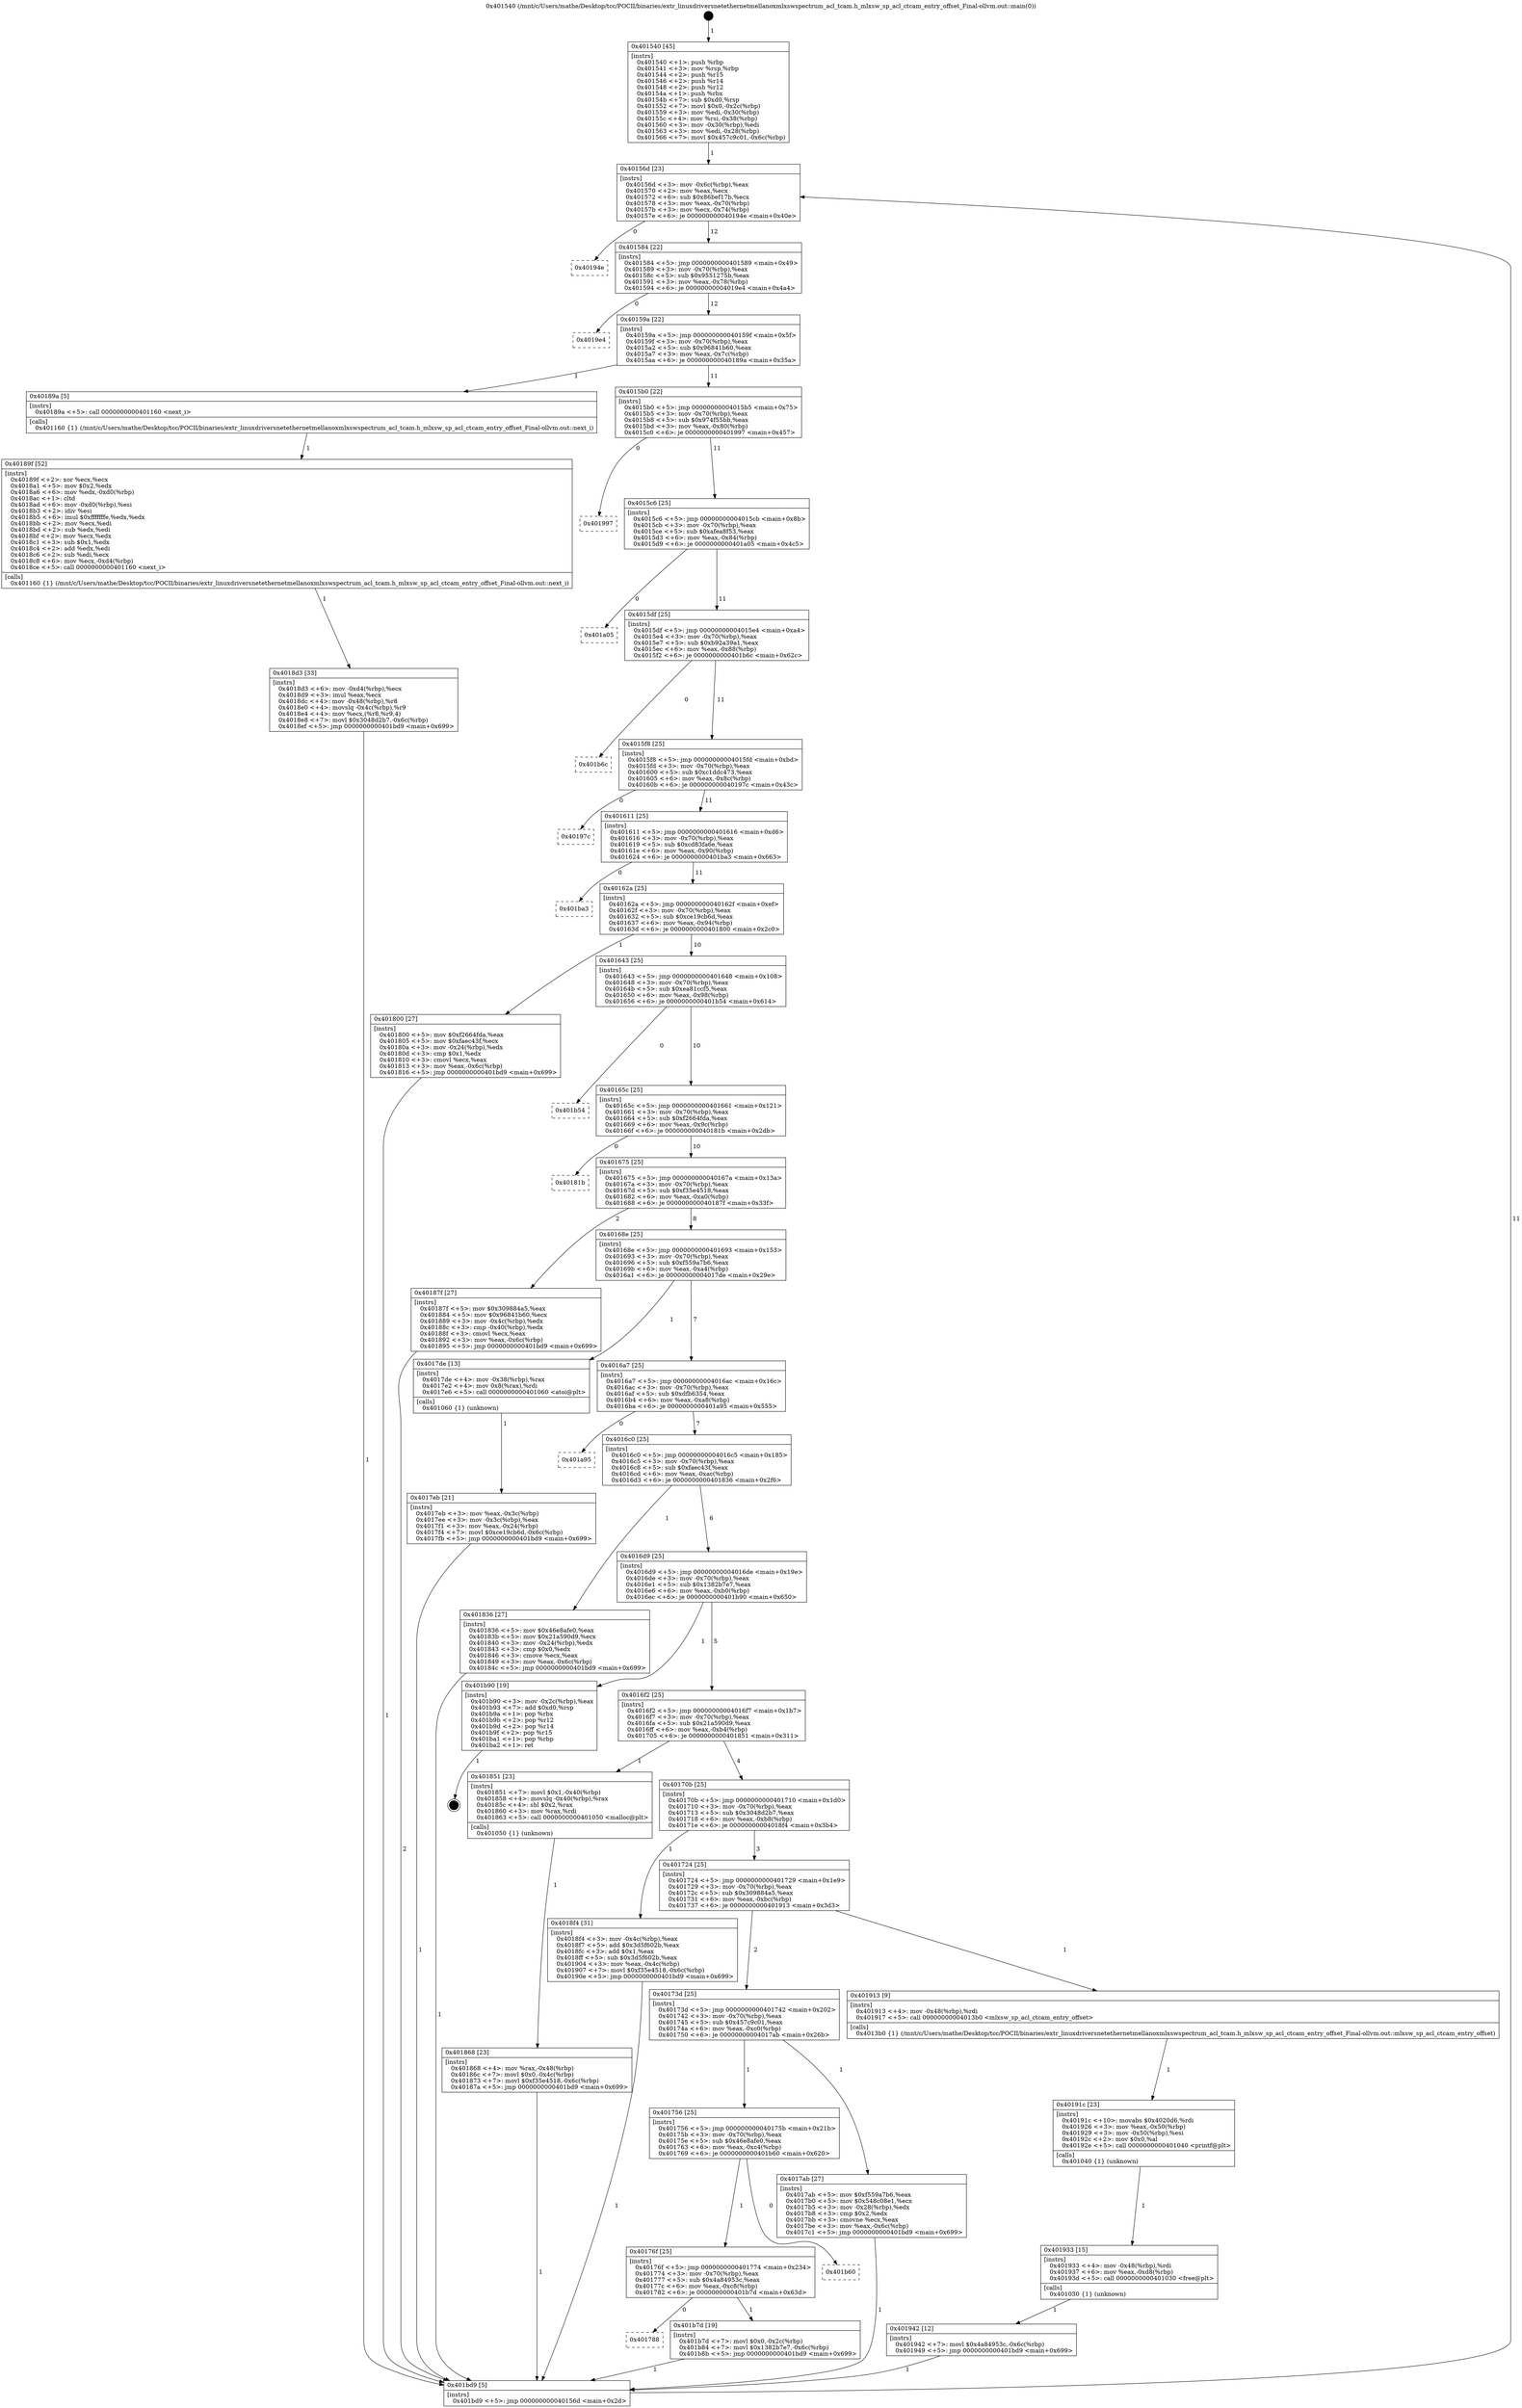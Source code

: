 digraph "0x401540" {
  label = "0x401540 (/mnt/c/Users/mathe/Desktop/tcc/POCII/binaries/extr_linuxdriversnetethernetmellanoxmlxswspectrum_acl_tcam.h_mlxsw_sp_acl_ctcam_entry_offset_Final-ollvm.out::main(0))"
  labelloc = "t"
  node[shape=record]

  Entry [label="",width=0.3,height=0.3,shape=circle,fillcolor=black,style=filled]
  "0x40156d" [label="{
     0x40156d [23]\l
     | [instrs]\l
     &nbsp;&nbsp;0x40156d \<+3\>: mov -0x6c(%rbp),%eax\l
     &nbsp;&nbsp;0x401570 \<+2\>: mov %eax,%ecx\l
     &nbsp;&nbsp;0x401572 \<+6\>: sub $0x86bef17b,%ecx\l
     &nbsp;&nbsp;0x401578 \<+3\>: mov %eax,-0x70(%rbp)\l
     &nbsp;&nbsp;0x40157b \<+3\>: mov %ecx,-0x74(%rbp)\l
     &nbsp;&nbsp;0x40157e \<+6\>: je 000000000040194e \<main+0x40e\>\l
  }"]
  "0x40194e" [label="{
     0x40194e\l
  }", style=dashed]
  "0x401584" [label="{
     0x401584 [22]\l
     | [instrs]\l
     &nbsp;&nbsp;0x401584 \<+5\>: jmp 0000000000401589 \<main+0x49\>\l
     &nbsp;&nbsp;0x401589 \<+3\>: mov -0x70(%rbp),%eax\l
     &nbsp;&nbsp;0x40158c \<+5\>: sub $0x9551275b,%eax\l
     &nbsp;&nbsp;0x401591 \<+3\>: mov %eax,-0x78(%rbp)\l
     &nbsp;&nbsp;0x401594 \<+6\>: je 00000000004019e4 \<main+0x4a4\>\l
  }"]
  Exit [label="",width=0.3,height=0.3,shape=circle,fillcolor=black,style=filled,peripheries=2]
  "0x4019e4" [label="{
     0x4019e4\l
  }", style=dashed]
  "0x40159a" [label="{
     0x40159a [22]\l
     | [instrs]\l
     &nbsp;&nbsp;0x40159a \<+5\>: jmp 000000000040159f \<main+0x5f\>\l
     &nbsp;&nbsp;0x40159f \<+3\>: mov -0x70(%rbp),%eax\l
     &nbsp;&nbsp;0x4015a2 \<+5\>: sub $0x96841b60,%eax\l
     &nbsp;&nbsp;0x4015a7 \<+3\>: mov %eax,-0x7c(%rbp)\l
     &nbsp;&nbsp;0x4015aa \<+6\>: je 000000000040189a \<main+0x35a\>\l
  }"]
  "0x401788" [label="{
     0x401788\l
  }", style=dashed]
  "0x40189a" [label="{
     0x40189a [5]\l
     | [instrs]\l
     &nbsp;&nbsp;0x40189a \<+5\>: call 0000000000401160 \<next_i\>\l
     | [calls]\l
     &nbsp;&nbsp;0x401160 \{1\} (/mnt/c/Users/mathe/Desktop/tcc/POCII/binaries/extr_linuxdriversnetethernetmellanoxmlxswspectrum_acl_tcam.h_mlxsw_sp_acl_ctcam_entry_offset_Final-ollvm.out::next_i)\l
  }"]
  "0x4015b0" [label="{
     0x4015b0 [22]\l
     | [instrs]\l
     &nbsp;&nbsp;0x4015b0 \<+5\>: jmp 00000000004015b5 \<main+0x75\>\l
     &nbsp;&nbsp;0x4015b5 \<+3\>: mov -0x70(%rbp),%eax\l
     &nbsp;&nbsp;0x4015b8 \<+5\>: sub $0x974f55bb,%eax\l
     &nbsp;&nbsp;0x4015bd \<+3\>: mov %eax,-0x80(%rbp)\l
     &nbsp;&nbsp;0x4015c0 \<+6\>: je 0000000000401997 \<main+0x457\>\l
  }"]
  "0x401b7d" [label="{
     0x401b7d [19]\l
     | [instrs]\l
     &nbsp;&nbsp;0x401b7d \<+7\>: movl $0x0,-0x2c(%rbp)\l
     &nbsp;&nbsp;0x401b84 \<+7\>: movl $0x1382b7e7,-0x6c(%rbp)\l
     &nbsp;&nbsp;0x401b8b \<+5\>: jmp 0000000000401bd9 \<main+0x699\>\l
  }"]
  "0x401997" [label="{
     0x401997\l
  }", style=dashed]
  "0x4015c6" [label="{
     0x4015c6 [25]\l
     | [instrs]\l
     &nbsp;&nbsp;0x4015c6 \<+5\>: jmp 00000000004015cb \<main+0x8b\>\l
     &nbsp;&nbsp;0x4015cb \<+3\>: mov -0x70(%rbp),%eax\l
     &nbsp;&nbsp;0x4015ce \<+5\>: sub $0xafea8f53,%eax\l
     &nbsp;&nbsp;0x4015d3 \<+6\>: mov %eax,-0x84(%rbp)\l
     &nbsp;&nbsp;0x4015d9 \<+6\>: je 0000000000401a05 \<main+0x4c5\>\l
  }"]
  "0x40176f" [label="{
     0x40176f [25]\l
     | [instrs]\l
     &nbsp;&nbsp;0x40176f \<+5\>: jmp 0000000000401774 \<main+0x234\>\l
     &nbsp;&nbsp;0x401774 \<+3\>: mov -0x70(%rbp),%eax\l
     &nbsp;&nbsp;0x401777 \<+5\>: sub $0x4a84953c,%eax\l
     &nbsp;&nbsp;0x40177c \<+6\>: mov %eax,-0xc8(%rbp)\l
     &nbsp;&nbsp;0x401782 \<+6\>: je 0000000000401b7d \<main+0x63d\>\l
  }"]
  "0x401a05" [label="{
     0x401a05\l
  }", style=dashed]
  "0x4015df" [label="{
     0x4015df [25]\l
     | [instrs]\l
     &nbsp;&nbsp;0x4015df \<+5\>: jmp 00000000004015e4 \<main+0xa4\>\l
     &nbsp;&nbsp;0x4015e4 \<+3\>: mov -0x70(%rbp),%eax\l
     &nbsp;&nbsp;0x4015e7 \<+5\>: sub $0xb92a39a1,%eax\l
     &nbsp;&nbsp;0x4015ec \<+6\>: mov %eax,-0x88(%rbp)\l
     &nbsp;&nbsp;0x4015f2 \<+6\>: je 0000000000401b6c \<main+0x62c\>\l
  }"]
  "0x401b60" [label="{
     0x401b60\l
  }", style=dashed]
  "0x401b6c" [label="{
     0x401b6c\l
  }", style=dashed]
  "0x4015f8" [label="{
     0x4015f8 [25]\l
     | [instrs]\l
     &nbsp;&nbsp;0x4015f8 \<+5\>: jmp 00000000004015fd \<main+0xbd\>\l
     &nbsp;&nbsp;0x4015fd \<+3\>: mov -0x70(%rbp),%eax\l
     &nbsp;&nbsp;0x401600 \<+5\>: sub $0xc1ddc473,%eax\l
     &nbsp;&nbsp;0x401605 \<+6\>: mov %eax,-0x8c(%rbp)\l
     &nbsp;&nbsp;0x40160b \<+6\>: je 000000000040197c \<main+0x43c\>\l
  }"]
  "0x401942" [label="{
     0x401942 [12]\l
     | [instrs]\l
     &nbsp;&nbsp;0x401942 \<+7\>: movl $0x4a84953c,-0x6c(%rbp)\l
     &nbsp;&nbsp;0x401949 \<+5\>: jmp 0000000000401bd9 \<main+0x699\>\l
  }"]
  "0x40197c" [label="{
     0x40197c\l
  }", style=dashed]
  "0x401611" [label="{
     0x401611 [25]\l
     | [instrs]\l
     &nbsp;&nbsp;0x401611 \<+5\>: jmp 0000000000401616 \<main+0xd6\>\l
     &nbsp;&nbsp;0x401616 \<+3\>: mov -0x70(%rbp),%eax\l
     &nbsp;&nbsp;0x401619 \<+5\>: sub $0xcd83fa6e,%eax\l
     &nbsp;&nbsp;0x40161e \<+6\>: mov %eax,-0x90(%rbp)\l
     &nbsp;&nbsp;0x401624 \<+6\>: je 0000000000401ba3 \<main+0x663\>\l
  }"]
  "0x401933" [label="{
     0x401933 [15]\l
     | [instrs]\l
     &nbsp;&nbsp;0x401933 \<+4\>: mov -0x48(%rbp),%rdi\l
     &nbsp;&nbsp;0x401937 \<+6\>: mov %eax,-0xd8(%rbp)\l
     &nbsp;&nbsp;0x40193d \<+5\>: call 0000000000401030 \<free@plt\>\l
     | [calls]\l
     &nbsp;&nbsp;0x401030 \{1\} (unknown)\l
  }"]
  "0x401ba3" [label="{
     0x401ba3\l
  }", style=dashed]
  "0x40162a" [label="{
     0x40162a [25]\l
     | [instrs]\l
     &nbsp;&nbsp;0x40162a \<+5\>: jmp 000000000040162f \<main+0xef\>\l
     &nbsp;&nbsp;0x40162f \<+3\>: mov -0x70(%rbp),%eax\l
     &nbsp;&nbsp;0x401632 \<+5\>: sub $0xce19cb6d,%eax\l
     &nbsp;&nbsp;0x401637 \<+6\>: mov %eax,-0x94(%rbp)\l
     &nbsp;&nbsp;0x40163d \<+6\>: je 0000000000401800 \<main+0x2c0\>\l
  }"]
  "0x40191c" [label="{
     0x40191c [23]\l
     | [instrs]\l
     &nbsp;&nbsp;0x40191c \<+10\>: movabs $0x4020d6,%rdi\l
     &nbsp;&nbsp;0x401926 \<+3\>: mov %eax,-0x50(%rbp)\l
     &nbsp;&nbsp;0x401929 \<+3\>: mov -0x50(%rbp),%esi\l
     &nbsp;&nbsp;0x40192c \<+2\>: mov $0x0,%al\l
     &nbsp;&nbsp;0x40192e \<+5\>: call 0000000000401040 \<printf@plt\>\l
     | [calls]\l
     &nbsp;&nbsp;0x401040 \{1\} (unknown)\l
  }"]
  "0x401800" [label="{
     0x401800 [27]\l
     | [instrs]\l
     &nbsp;&nbsp;0x401800 \<+5\>: mov $0xf2664fda,%eax\l
     &nbsp;&nbsp;0x401805 \<+5\>: mov $0xfaec43f,%ecx\l
     &nbsp;&nbsp;0x40180a \<+3\>: mov -0x24(%rbp),%edx\l
     &nbsp;&nbsp;0x40180d \<+3\>: cmp $0x1,%edx\l
     &nbsp;&nbsp;0x401810 \<+3\>: cmovl %ecx,%eax\l
     &nbsp;&nbsp;0x401813 \<+3\>: mov %eax,-0x6c(%rbp)\l
     &nbsp;&nbsp;0x401816 \<+5\>: jmp 0000000000401bd9 \<main+0x699\>\l
  }"]
  "0x401643" [label="{
     0x401643 [25]\l
     | [instrs]\l
     &nbsp;&nbsp;0x401643 \<+5\>: jmp 0000000000401648 \<main+0x108\>\l
     &nbsp;&nbsp;0x401648 \<+3\>: mov -0x70(%rbp),%eax\l
     &nbsp;&nbsp;0x40164b \<+5\>: sub $0xea81ccf5,%eax\l
     &nbsp;&nbsp;0x401650 \<+6\>: mov %eax,-0x98(%rbp)\l
     &nbsp;&nbsp;0x401656 \<+6\>: je 0000000000401b54 \<main+0x614\>\l
  }"]
  "0x4018d3" [label="{
     0x4018d3 [33]\l
     | [instrs]\l
     &nbsp;&nbsp;0x4018d3 \<+6\>: mov -0xd4(%rbp),%ecx\l
     &nbsp;&nbsp;0x4018d9 \<+3\>: imul %eax,%ecx\l
     &nbsp;&nbsp;0x4018dc \<+4\>: mov -0x48(%rbp),%r8\l
     &nbsp;&nbsp;0x4018e0 \<+4\>: movslq -0x4c(%rbp),%r9\l
     &nbsp;&nbsp;0x4018e4 \<+4\>: mov %ecx,(%r8,%r9,4)\l
     &nbsp;&nbsp;0x4018e8 \<+7\>: movl $0x3048d2b7,-0x6c(%rbp)\l
     &nbsp;&nbsp;0x4018ef \<+5\>: jmp 0000000000401bd9 \<main+0x699\>\l
  }"]
  "0x401b54" [label="{
     0x401b54\l
  }", style=dashed]
  "0x40165c" [label="{
     0x40165c [25]\l
     | [instrs]\l
     &nbsp;&nbsp;0x40165c \<+5\>: jmp 0000000000401661 \<main+0x121\>\l
     &nbsp;&nbsp;0x401661 \<+3\>: mov -0x70(%rbp),%eax\l
     &nbsp;&nbsp;0x401664 \<+5\>: sub $0xf2664fda,%eax\l
     &nbsp;&nbsp;0x401669 \<+6\>: mov %eax,-0x9c(%rbp)\l
     &nbsp;&nbsp;0x40166f \<+6\>: je 000000000040181b \<main+0x2db\>\l
  }"]
  "0x40189f" [label="{
     0x40189f [52]\l
     | [instrs]\l
     &nbsp;&nbsp;0x40189f \<+2\>: xor %ecx,%ecx\l
     &nbsp;&nbsp;0x4018a1 \<+5\>: mov $0x2,%edx\l
     &nbsp;&nbsp;0x4018a6 \<+6\>: mov %edx,-0xd0(%rbp)\l
     &nbsp;&nbsp;0x4018ac \<+1\>: cltd\l
     &nbsp;&nbsp;0x4018ad \<+6\>: mov -0xd0(%rbp),%esi\l
     &nbsp;&nbsp;0x4018b3 \<+2\>: idiv %esi\l
     &nbsp;&nbsp;0x4018b5 \<+6\>: imul $0xfffffffe,%edx,%edx\l
     &nbsp;&nbsp;0x4018bb \<+2\>: mov %ecx,%edi\l
     &nbsp;&nbsp;0x4018bd \<+2\>: sub %edx,%edi\l
     &nbsp;&nbsp;0x4018bf \<+2\>: mov %ecx,%edx\l
     &nbsp;&nbsp;0x4018c1 \<+3\>: sub $0x1,%edx\l
     &nbsp;&nbsp;0x4018c4 \<+2\>: add %edx,%edi\l
     &nbsp;&nbsp;0x4018c6 \<+2\>: sub %edi,%ecx\l
     &nbsp;&nbsp;0x4018c8 \<+6\>: mov %ecx,-0xd4(%rbp)\l
     &nbsp;&nbsp;0x4018ce \<+5\>: call 0000000000401160 \<next_i\>\l
     | [calls]\l
     &nbsp;&nbsp;0x401160 \{1\} (/mnt/c/Users/mathe/Desktop/tcc/POCII/binaries/extr_linuxdriversnetethernetmellanoxmlxswspectrum_acl_tcam.h_mlxsw_sp_acl_ctcam_entry_offset_Final-ollvm.out::next_i)\l
  }"]
  "0x40181b" [label="{
     0x40181b\l
  }", style=dashed]
  "0x401675" [label="{
     0x401675 [25]\l
     | [instrs]\l
     &nbsp;&nbsp;0x401675 \<+5\>: jmp 000000000040167a \<main+0x13a\>\l
     &nbsp;&nbsp;0x40167a \<+3\>: mov -0x70(%rbp),%eax\l
     &nbsp;&nbsp;0x40167d \<+5\>: sub $0xf35e4518,%eax\l
     &nbsp;&nbsp;0x401682 \<+6\>: mov %eax,-0xa0(%rbp)\l
     &nbsp;&nbsp;0x401688 \<+6\>: je 000000000040187f \<main+0x33f\>\l
  }"]
  "0x401868" [label="{
     0x401868 [23]\l
     | [instrs]\l
     &nbsp;&nbsp;0x401868 \<+4\>: mov %rax,-0x48(%rbp)\l
     &nbsp;&nbsp;0x40186c \<+7\>: movl $0x0,-0x4c(%rbp)\l
     &nbsp;&nbsp;0x401873 \<+7\>: movl $0xf35e4518,-0x6c(%rbp)\l
     &nbsp;&nbsp;0x40187a \<+5\>: jmp 0000000000401bd9 \<main+0x699\>\l
  }"]
  "0x40187f" [label="{
     0x40187f [27]\l
     | [instrs]\l
     &nbsp;&nbsp;0x40187f \<+5\>: mov $0x309884a5,%eax\l
     &nbsp;&nbsp;0x401884 \<+5\>: mov $0x96841b60,%ecx\l
     &nbsp;&nbsp;0x401889 \<+3\>: mov -0x4c(%rbp),%edx\l
     &nbsp;&nbsp;0x40188c \<+3\>: cmp -0x40(%rbp),%edx\l
     &nbsp;&nbsp;0x40188f \<+3\>: cmovl %ecx,%eax\l
     &nbsp;&nbsp;0x401892 \<+3\>: mov %eax,-0x6c(%rbp)\l
     &nbsp;&nbsp;0x401895 \<+5\>: jmp 0000000000401bd9 \<main+0x699\>\l
  }"]
  "0x40168e" [label="{
     0x40168e [25]\l
     | [instrs]\l
     &nbsp;&nbsp;0x40168e \<+5\>: jmp 0000000000401693 \<main+0x153\>\l
     &nbsp;&nbsp;0x401693 \<+3\>: mov -0x70(%rbp),%eax\l
     &nbsp;&nbsp;0x401696 \<+5\>: sub $0xf559a7b6,%eax\l
     &nbsp;&nbsp;0x40169b \<+6\>: mov %eax,-0xa4(%rbp)\l
     &nbsp;&nbsp;0x4016a1 \<+6\>: je 00000000004017de \<main+0x29e\>\l
  }"]
  "0x4017eb" [label="{
     0x4017eb [21]\l
     | [instrs]\l
     &nbsp;&nbsp;0x4017eb \<+3\>: mov %eax,-0x3c(%rbp)\l
     &nbsp;&nbsp;0x4017ee \<+3\>: mov -0x3c(%rbp),%eax\l
     &nbsp;&nbsp;0x4017f1 \<+3\>: mov %eax,-0x24(%rbp)\l
     &nbsp;&nbsp;0x4017f4 \<+7\>: movl $0xce19cb6d,-0x6c(%rbp)\l
     &nbsp;&nbsp;0x4017fb \<+5\>: jmp 0000000000401bd9 \<main+0x699\>\l
  }"]
  "0x4017de" [label="{
     0x4017de [13]\l
     | [instrs]\l
     &nbsp;&nbsp;0x4017de \<+4\>: mov -0x38(%rbp),%rax\l
     &nbsp;&nbsp;0x4017e2 \<+4\>: mov 0x8(%rax),%rdi\l
     &nbsp;&nbsp;0x4017e6 \<+5\>: call 0000000000401060 \<atoi@plt\>\l
     | [calls]\l
     &nbsp;&nbsp;0x401060 \{1\} (unknown)\l
  }"]
  "0x4016a7" [label="{
     0x4016a7 [25]\l
     | [instrs]\l
     &nbsp;&nbsp;0x4016a7 \<+5\>: jmp 00000000004016ac \<main+0x16c\>\l
     &nbsp;&nbsp;0x4016ac \<+3\>: mov -0x70(%rbp),%eax\l
     &nbsp;&nbsp;0x4016af \<+5\>: sub $0xdfb6354,%eax\l
     &nbsp;&nbsp;0x4016b4 \<+6\>: mov %eax,-0xa8(%rbp)\l
     &nbsp;&nbsp;0x4016ba \<+6\>: je 0000000000401a95 \<main+0x555\>\l
  }"]
  "0x401540" [label="{
     0x401540 [45]\l
     | [instrs]\l
     &nbsp;&nbsp;0x401540 \<+1\>: push %rbp\l
     &nbsp;&nbsp;0x401541 \<+3\>: mov %rsp,%rbp\l
     &nbsp;&nbsp;0x401544 \<+2\>: push %r15\l
     &nbsp;&nbsp;0x401546 \<+2\>: push %r14\l
     &nbsp;&nbsp;0x401548 \<+2\>: push %r12\l
     &nbsp;&nbsp;0x40154a \<+1\>: push %rbx\l
     &nbsp;&nbsp;0x40154b \<+7\>: sub $0xd0,%rsp\l
     &nbsp;&nbsp;0x401552 \<+7\>: movl $0x0,-0x2c(%rbp)\l
     &nbsp;&nbsp;0x401559 \<+3\>: mov %edi,-0x30(%rbp)\l
     &nbsp;&nbsp;0x40155c \<+4\>: mov %rsi,-0x38(%rbp)\l
     &nbsp;&nbsp;0x401560 \<+3\>: mov -0x30(%rbp),%edi\l
     &nbsp;&nbsp;0x401563 \<+3\>: mov %edi,-0x28(%rbp)\l
     &nbsp;&nbsp;0x401566 \<+7\>: movl $0x457c9c01,-0x6c(%rbp)\l
  }"]
  "0x401a95" [label="{
     0x401a95\l
  }", style=dashed]
  "0x4016c0" [label="{
     0x4016c0 [25]\l
     | [instrs]\l
     &nbsp;&nbsp;0x4016c0 \<+5\>: jmp 00000000004016c5 \<main+0x185\>\l
     &nbsp;&nbsp;0x4016c5 \<+3\>: mov -0x70(%rbp),%eax\l
     &nbsp;&nbsp;0x4016c8 \<+5\>: sub $0xfaec43f,%eax\l
     &nbsp;&nbsp;0x4016cd \<+6\>: mov %eax,-0xac(%rbp)\l
     &nbsp;&nbsp;0x4016d3 \<+6\>: je 0000000000401836 \<main+0x2f6\>\l
  }"]
  "0x401bd9" [label="{
     0x401bd9 [5]\l
     | [instrs]\l
     &nbsp;&nbsp;0x401bd9 \<+5\>: jmp 000000000040156d \<main+0x2d\>\l
  }"]
  "0x401836" [label="{
     0x401836 [27]\l
     | [instrs]\l
     &nbsp;&nbsp;0x401836 \<+5\>: mov $0x46e8afe0,%eax\l
     &nbsp;&nbsp;0x40183b \<+5\>: mov $0x21a590d9,%ecx\l
     &nbsp;&nbsp;0x401840 \<+3\>: mov -0x24(%rbp),%edx\l
     &nbsp;&nbsp;0x401843 \<+3\>: cmp $0x0,%edx\l
     &nbsp;&nbsp;0x401846 \<+3\>: cmove %ecx,%eax\l
     &nbsp;&nbsp;0x401849 \<+3\>: mov %eax,-0x6c(%rbp)\l
     &nbsp;&nbsp;0x40184c \<+5\>: jmp 0000000000401bd9 \<main+0x699\>\l
  }"]
  "0x4016d9" [label="{
     0x4016d9 [25]\l
     | [instrs]\l
     &nbsp;&nbsp;0x4016d9 \<+5\>: jmp 00000000004016de \<main+0x19e\>\l
     &nbsp;&nbsp;0x4016de \<+3\>: mov -0x70(%rbp),%eax\l
     &nbsp;&nbsp;0x4016e1 \<+5\>: sub $0x1382b7e7,%eax\l
     &nbsp;&nbsp;0x4016e6 \<+6\>: mov %eax,-0xb0(%rbp)\l
     &nbsp;&nbsp;0x4016ec \<+6\>: je 0000000000401b90 \<main+0x650\>\l
  }"]
  "0x401756" [label="{
     0x401756 [25]\l
     | [instrs]\l
     &nbsp;&nbsp;0x401756 \<+5\>: jmp 000000000040175b \<main+0x21b\>\l
     &nbsp;&nbsp;0x40175b \<+3\>: mov -0x70(%rbp),%eax\l
     &nbsp;&nbsp;0x40175e \<+5\>: sub $0x46e8afe0,%eax\l
     &nbsp;&nbsp;0x401763 \<+6\>: mov %eax,-0xc4(%rbp)\l
     &nbsp;&nbsp;0x401769 \<+6\>: je 0000000000401b60 \<main+0x620\>\l
  }"]
  "0x401b90" [label="{
     0x401b90 [19]\l
     | [instrs]\l
     &nbsp;&nbsp;0x401b90 \<+3\>: mov -0x2c(%rbp),%eax\l
     &nbsp;&nbsp;0x401b93 \<+7\>: add $0xd0,%rsp\l
     &nbsp;&nbsp;0x401b9a \<+1\>: pop %rbx\l
     &nbsp;&nbsp;0x401b9b \<+2\>: pop %r12\l
     &nbsp;&nbsp;0x401b9d \<+2\>: pop %r14\l
     &nbsp;&nbsp;0x401b9f \<+2\>: pop %r15\l
     &nbsp;&nbsp;0x401ba1 \<+1\>: pop %rbp\l
     &nbsp;&nbsp;0x401ba2 \<+1\>: ret\l
  }"]
  "0x4016f2" [label="{
     0x4016f2 [25]\l
     | [instrs]\l
     &nbsp;&nbsp;0x4016f2 \<+5\>: jmp 00000000004016f7 \<main+0x1b7\>\l
     &nbsp;&nbsp;0x4016f7 \<+3\>: mov -0x70(%rbp),%eax\l
     &nbsp;&nbsp;0x4016fa \<+5\>: sub $0x21a590d9,%eax\l
     &nbsp;&nbsp;0x4016ff \<+6\>: mov %eax,-0xb4(%rbp)\l
     &nbsp;&nbsp;0x401705 \<+6\>: je 0000000000401851 \<main+0x311\>\l
  }"]
  "0x4017ab" [label="{
     0x4017ab [27]\l
     | [instrs]\l
     &nbsp;&nbsp;0x4017ab \<+5\>: mov $0xf559a7b6,%eax\l
     &nbsp;&nbsp;0x4017b0 \<+5\>: mov $0x548c08e1,%ecx\l
     &nbsp;&nbsp;0x4017b5 \<+3\>: mov -0x28(%rbp),%edx\l
     &nbsp;&nbsp;0x4017b8 \<+3\>: cmp $0x2,%edx\l
     &nbsp;&nbsp;0x4017bb \<+3\>: cmovne %ecx,%eax\l
     &nbsp;&nbsp;0x4017be \<+3\>: mov %eax,-0x6c(%rbp)\l
     &nbsp;&nbsp;0x4017c1 \<+5\>: jmp 0000000000401bd9 \<main+0x699\>\l
  }"]
  "0x401851" [label="{
     0x401851 [23]\l
     | [instrs]\l
     &nbsp;&nbsp;0x401851 \<+7\>: movl $0x1,-0x40(%rbp)\l
     &nbsp;&nbsp;0x401858 \<+4\>: movslq -0x40(%rbp),%rax\l
     &nbsp;&nbsp;0x40185c \<+4\>: shl $0x2,%rax\l
     &nbsp;&nbsp;0x401860 \<+3\>: mov %rax,%rdi\l
     &nbsp;&nbsp;0x401863 \<+5\>: call 0000000000401050 \<malloc@plt\>\l
     | [calls]\l
     &nbsp;&nbsp;0x401050 \{1\} (unknown)\l
  }"]
  "0x40170b" [label="{
     0x40170b [25]\l
     | [instrs]\l
     &nbsp;&nbsp;0x40170b \<+5\>: jmp 0000000000401710 \<main+0x1d0\>\l
     &nbsp;&nbsp;0x401710 \<+3\>: mov -0x70(%rbp),%eax\l
     &nbsp;&nbsp;0x401713 \<+5\>: sub $0x3048d2b7,%eax\l
     &nbsp;&nbsp;0x401718 \<+6\>: mov %eax,-0xb8(%rbp)\l
     &nbsp;&nbsp;0x40171e \<+6\>: je 00000000004018f4 \<main+0x3b4\>\l
  }"]
  "0x40173d" [label="{
     0x40173d [25]\l
     | [instrs]\l
     &nbsp;&nbsp;0x40173d \<+5\>: jmp 0000000000401742 \<main+0x202\>\l
     &nbsp;&nbsp;0x401742 \<+3\>: mov -0x70(%rbp),%eax\l
     &nbsp;&nbsp;0x401745 \<+5\>: sub $0x457c9c01,%eax\l
     &nbsp;&nbsp;0x40174a \<+6\>: mov %eax,-0xc0(%rbp)\l
     &nbsp;&nbsp;0x401750 \<+6\>: je 00000000004017ab \<main+0x26b\>\l
  }"]
  "0x4018f4" [label="{
     0x4018f4 [31]\l
     | [instrs]\l
     &nbsp;&nbsp;0x4018f4 \<+3\>: mov -0x4c(%rbp),%eax\l
     &nbsp;&nbsp;0x4018f7 \<+5\>: add $0x3d5f602b,%eax\l
     &nbsp;&nbsp;0x4018fc \<+3\>: add $0x1,%eax\l
     &nbsp;&nbsp;0x4018ff \<+5\>: sub $0x3d5f602b,%eax\l
     &nbsp;&nbsp;0x401904 \<+3\>: mov %eax,-0x4c(%rbp)\l
     &nbsp;&nbsp;0x401907 \<+7\>: movl $0xf35e4518,-0x6c(%rbp)\l
     &nbsp;&nbsp;0x40190e \<+5\>: jmp 0000000000401bd9 \<main+0x699\>\l
  }"]
  "0x401724" [label="{
     0x401724 [25]\l
     | [instrs]\l
     &nbsp;&nbsp;0x401724 \<+5\>: jmp 0000000000401729 \<main+0x1e9\>\l
     &nbsp;&nbsp;0x401729 \<+3\>: mov -0x70(%rbp),%eax\l
     &nbsp;&nbsp;0x40172c \<+5\>: sub $0x309884a5,%eax\l
     &nbsp;&nbsp;0x401731 \<+6\>: mov %eax,-0xbc(%rbp)\l
     &nbsp;&nbsp;0x401737 \<+6\>: je 0000000000401913 \<main+0x3d3\>\l
  }"]
  "0x401913" [label="{
     0x401913 [9]\l
     | [instrs]\l
     &nbsp;&nbsp;0x401913 \<+4\>: mov -0x48(%rbp),%rdi\l
     &nbsp;&nbsp;0x401917 \<+5\>: call 00000000004013b0 \<mlxsw_sp_acl_ctcam_entry_offset\>\l
     | [calls]\l
     &nbsp;&nbsp;0x4013b0 \{1\} (/mnt/c/Users/mathe/Desktop/tcc/POCII/binaries/extr_linuxdriversnetethernetmellanoxmlxswspectrum_acl_tcam.h_mlxsw_sp_acl_ctcam_entry_offset_Final-ollvm.out::mlxsw_sp_acl_ctcam_entry_offset)\l
  }"]
  Entry -> "0x401540" [label=" 1"]
  "0x40156d" -> "0x40194e" [label=" 0"]
  "0x40156d" -> "0x401584" [label=" 12"]
  "0x401b90" -> Exit [label=" 1"]
  "0x401584" -> "0x4019e4" [label=" 0"]
  "0x401584" -> "0x40159a" [label=" 12"]
  "0x401b7d" -> "0x401bd9" [label=" 1"]
  "0x40159a" -> "0x40189a" [label=" 1"]
  "0x40159a" -> "0x4015b0" [label=" 11"]
  "0x40176f" -> "0x401788" [label=" 0"]
  "0x4015b0" -> "0x401997" [label=" 0"]
  "0x4015b0" -> "0x4015c6" [label=" 11"]
  "0x40176f" -> "0x401b7d" [label=" 1"]
  "0x4015c6" -> "0x401a05" [label=" 0"]
  "0x4015c6" -> "0x4015df" [label=" 11"]
  "0x401756" -> "0x40176f" [label=" 1"]
  "0x4015df" -> "0x401b6c" [label=" 0"]
  "0x4015df" -> "0x4015f8" [label=" 11"]
  "0x401756" -> "0x401b60" [label=" 0"]
  "0x4015f8" -> "0x40197c" [label=" 0"]
  "0x4015f8" -> "0x401611" [label=" 11"]
  "0x401942" -> "0x401bd9" [label=" 1"]
  "0x401611" -> "0x401ba3" [label=" 0"]
  "0x401611" -> "0x40162a" [label=" 11"]
  "0x401933" -> "0x401942" [label=" 1"]
  "0x40162a" -> "0x401800" [label=" 1"]
  "0x40162a" -> "0x401643" [label=" 10"]
  "0x40191c" -> "0x401933" [label=" 1"]
  "0x401643" -> "0x401b54" [label=" 0"]
  "0x401643" -> "0x40165c" [label=" 10"]
  "0x401913" -> "0x40191c" [label=" 1"]
  "0x40165c" -> "0x40181b" [label=" 0"]
  "0x40165c" -> "0x401675" [label=" 10"]
  "0x4018f4" -> "0x401bd9" [label=" 1"]
  "0x401675" -> "0x40187f" [label=" 2"]
  "0x401675" -> "0x40168e" [label=" 8"]
  "0x4018d3" -> "0x401bd9" [label=" 1"]
  "0x40168e" -> "0x4017de" [label=" 1"]
  "0x40168e" -> "0x4016a7" [label=" 7"]
  "0x40189f" -> "0x4018d3" [label=" 1"]
  "0x4016a7" -> "0x401a95" [label=" 0"]
  "0x4016a7" -> "0x4016c0" [label=" 7"]
  "0x40189a" -> "0x40189f" [label=" 1"]
  "0x4016c0" -> "0x401836" [label=" 1"]
  "0x4016c0" -> "0x4016d9" [label=" 6"]
  "0x40187f" -> "0x401bd9" [label=" 2"]
  "0x4016d9" -> "0x401b90" [label=" 1"]
  "0x4016d9" -> "0x4016f2" [label=" 5"]
  "0x401868" -> "0x401bd9" [label=" 1"]
  "0x4016f2" -> "0x401851" [label=" 1"]
  "0x4016f2" -> "0x40170b" [label=" 4"]
  "0x401851" -> "0x401868" [label=" 1"]
  "0x40170b" -> "0x4018f4" [label=" 1"]
  "0x40170b" -> "0x401724" [label=" 3"]
  "0x401800" -> "0x401bd9" [label=" 1"]
  "0x401724" -> "0x401913" [label=" 1"]
  "0x401724" -> "0x40173d" [label=" 2"]
  "0x401836" -> "0x401bd9" [label=" 1"]
  "0x40173d" -> "0x4017ab" [label=" 1"]
  "0x40173d" -> "0x401756" [label=" 1"]
  "0x4017ab" -> "0x401bd9" [label=" 1"]
  "0x401540" -> "0x40156d" [label=" 1"]
  "0x401bd9" -> "0x40156d" [label=" 11"]
  "0x4017de" -> "0x4017eb" [label=" 1"]
  "0x4017eb" -> "0x401bd9" [label=" 1"]
}
